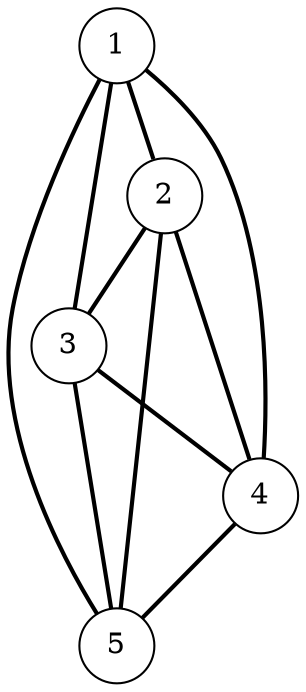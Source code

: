 digraph k5 {   1 [shape=circle]  2 [shape=circle]  3 [shape=circle]  4 [shape=circle]  5 [shape=circle]  1 -> 2 [penwidth=2, arrowhead=none]  1 -> 3 [penwidth=2, arrowhead=none]  1 -> 4 [penwidth=2, arrowhead=none]  1 -> 5 [penwidth=2, arrowhead=none]  2 -> 3 [penwidth=2, arrowhead=none]  2 -> 4 [penwidth=2, arrowhead=none]  2 -> 5 [penwidth=2, arrowhead=none]  3 -> 4 [penwidth=2, arrowhead=none]  3 -> 5 [penwidth=2, arrowhead=none]  4 -> 5 [penwidth=2, arrowhead=none] } 